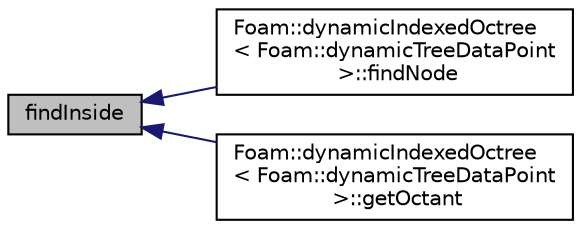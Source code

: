 digraph "findInside"
{
  bgcolor="transparent";
  edge [fontname="Helvetica",fontsize="10",labelfontname="Helvetica",labelfontsize="10"];
  node [fontname="Helvetica",fontsize="10",shape=record];
  rankdir="LR";
  Node59 [label="findInside",height=0.2,width=0.4,color="black", fillcolor="grey75", style="filled", fontcolor="black"];
  Node59 -> Node60 [dir="back",color="midnightblue",fontsize="10",style="solid",fontname="Helvetica"];
  Node60 [label="Foam::dynamicIndexedOctree\l\< Foam::dynamicTreeDataPoint\l \>::findNode",height=0.2,width=0.4,color="black",URL="$a26745.html#ad5c6c7189a8dfc2c4aeb05808786f628",tooltip="Find deepest node (as parent+octant) containing point. Starts. "];
  Node59 -> Node61 [dir="back",color="midnightblue",fontsize="10",style="solid",fontname="Helvetica"];
  Node61 [label="Foam::dynamicIndexedOctree\l\< Foam::dynamicTreeDataPoint\l \>::getOctant",height=0.2,width=0.4,color="black",URL="$a26745.html#a36994951ee6485ae76d974d51f6fc871"];
}

